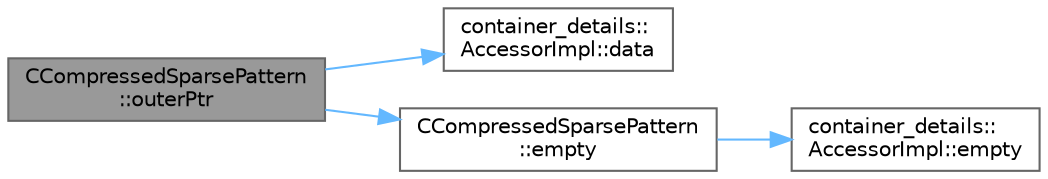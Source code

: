 digraph "CCompressedSparsePattern::outerPtr"
{
 // LATEX_PDF_SIZE
  bgcolor="transparent";
  edge [fontname=Helvetica,fontsize=10,labelfontname=Helvetica,labelfontsize=10];
  node [fontname=Helvetica,fontsize=10,shape=box,height=0.2,width=0.4];
  rankdir="LR";
  Node1 [id="Node000001",label="CCompressedSparsePattern\l::outerPtr",height=0.2,width=0.4,color="gray40", fillcolor="grey60", style="filled", fontcolor="black",tooltip=" "];
  Node1 -> Node2 [id="edge1_Node000001_Node000002",color="steelblue1",style="solid",tooltip=" "];
  Node2 [id="Node000002",label="container_details::\lAccessorImpl::data",height=0.2,width=0.4,color="grey40", fillcolor="white", style="filled",URL="$classcontainer__details_1_1AccessorImpl.html#a25b798e6041a085aa19399d0047b6a91",tooltip=" "];
  Node1 -> Node3 [id="edge2_Node000001_Node000003",color="steelblue1",style="solid",tooltip=" "];
  Node3 [id="Node000003",label="CCompressedSparsePattern\l::empty",height=0.2,width=0.4,color="grey40", fillcolor="white", style="filled",URL="$classCCompressedSparsePattern.html#a1e38e3a6aba12be3be4804b1c132721d",tooltip=" "];
  Node3 -> Node4 [id="edge3_Node000003_Node000004",color="steelblue1",style="solid",tooltip=" "];
  Node4 [id="Node000004",label="container_details::\lAccessorImpl::empty",height=0.2,width=0.4,color="grey40", fillcolor="white", style="filled",URL="$classcontainer__details_1_1AccessorImpl.html#a7b309031025a2ca25e938c3536494ece",tooltip=" "];
}
